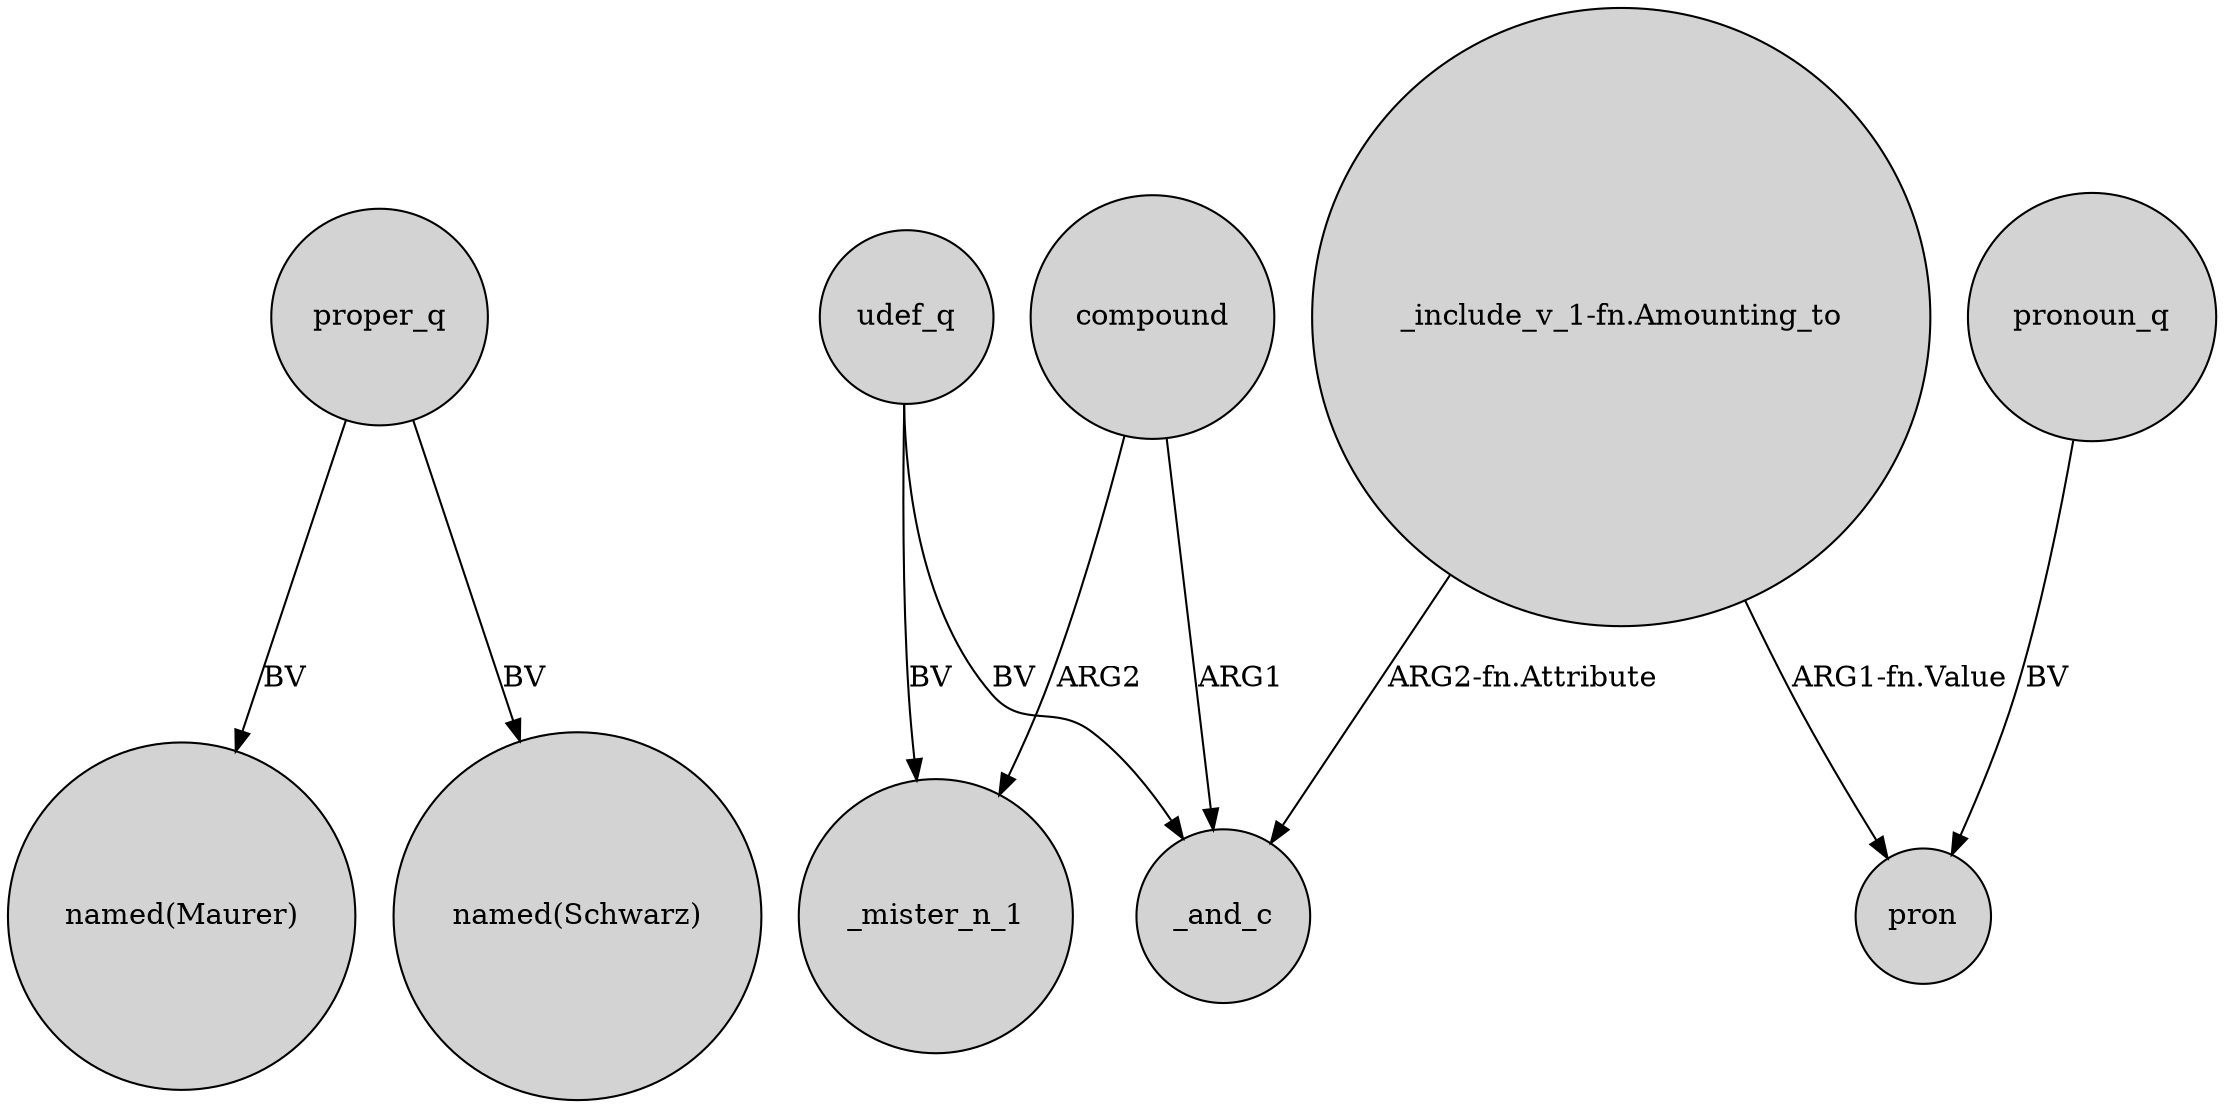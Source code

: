 digraph {
	node [shape=circle style=filled]
	proper_q -> "named(Maurer)" [label=BV]
	compound -> _and_c [label=ARG1]
	compound -> _mister_n_1 [label=ARG2]
	udef_q -> _and_c [label=BV]
	udef_q -> _mister_n_1 [label=BV]
	"_include_v_1-fn.Amounting_to" -> pron [label="ARG1-fn.Value"]
	proper_q -> "named(Schwarz)" [label=BV]
	pronoun_q -> pron [label=BV]
	"_include_v_1-fn.Amounting_to" -> _and_c [label="ARG2-fn.Attribute"]
}
